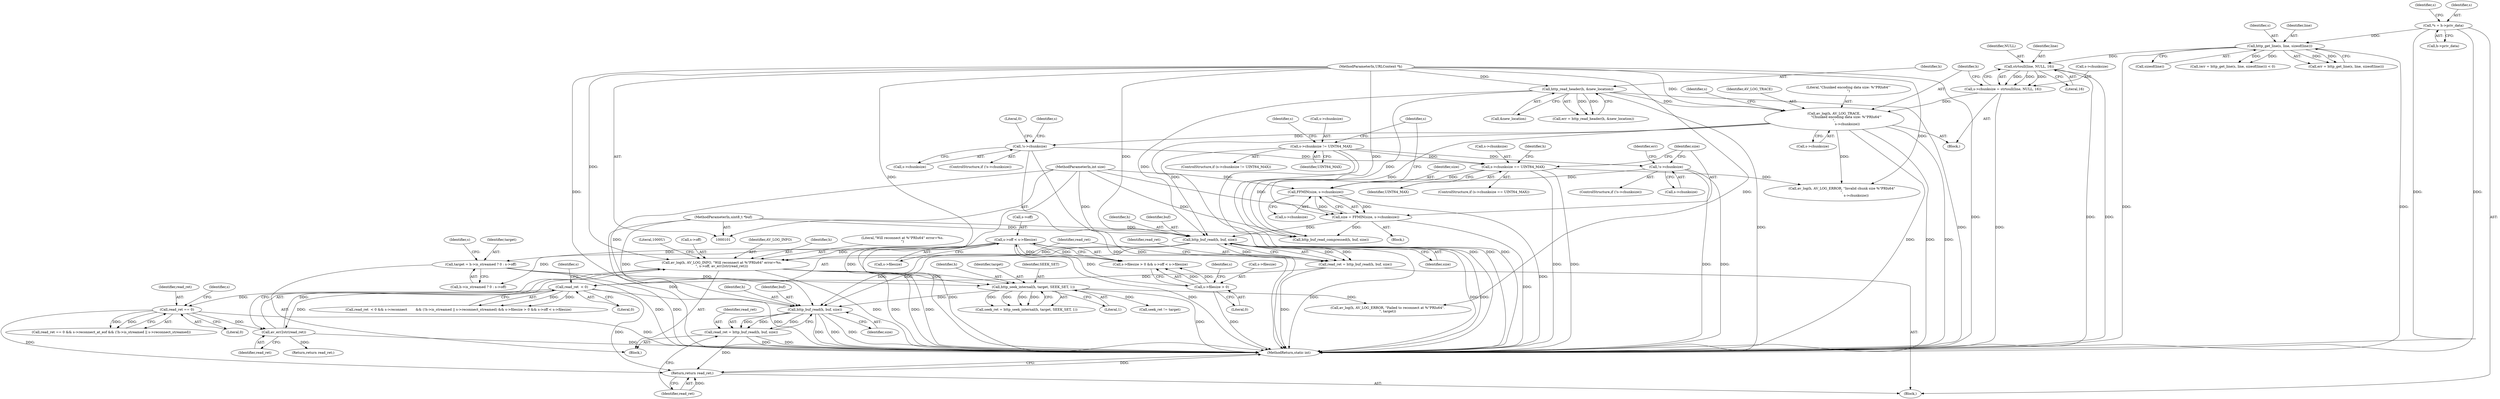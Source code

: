 digraph "0_FFmpeg_2a05c8f813de6f2278827734bf8102291e7484aa_4@API" {
"1000358" [label="(Call,http_buf_read(h, buf, size))"];
"1000339" [label="(Call,http_seek_internal(h, target, SEEK_SET, 1))"];
"1000309" [label="(Call,av_log(h, AV_LOG_INFO, \"Will reconnect at %\"PRIu64\" error=%s.\n\", s->off, av_err2str(read_ret)))"];
"1000234" [label="(Call,http_buf_read(h, buf, size))"];
"1000184" [label="(Call,av_log(h, AV_LOG_TRACE,\n                       \"Chunked encoding data size: %\"PRIu64\"'\n\",\n                         s->chunksize))"];
"1000135" [label="(Call,http_read_header(h, &new_location))"];
"1000102" [label="(MethodParameterIn,URLContext *h)"];
"1000176" [label="(Call,s->chunksize = strtoull(line, NULL, 16))"];
"1000180" [label="(Call,strtoull(line, NULL, 16))"];
"1000165" [label="(Call,http_get_line(s, line, sizeof(line)))"];
"1000107" [label="(Call,*s = h->priv_data)"];
"1000103" [label="(MethodParameterIn,uint8_t *buf)"];
"1000216" [label="(Call,size = FFMIN(size, s->chunksize))"];
"1000218" [label="(Call,FFMIN(size, s->chunksize))"];
"1000104" [label="(MethodParameterIn,int size)"];
"1000200" [label="(Call,s->chunksize == UINT64_MAX)"];
"1000192" [label="(Call,!s->chunksize)"];
"1000146" [label="(Call,s->chunksize != UINT64_MAX)"];
"1000153" [label="(Call,!s->chunksize)"];
"1000263" [label="(Call,s->off < s->filesize)"];
"1000258" [label="(Call,s->filesize > 0)"];
"1000316" [label="(Call,av_err2str(read_ret))"];
"1000241" [label="(Call,read_ret  < 0)"];
"1000232" [label="(Call,read_ret = http_buf_read(h, buf, size))"];
"1000271" [label="(Call,read_ret == 0)"];
"1000288" [label="(Call,target = h->is_streamed ? 0 : s->off)"];
"1000356" [label="(Call,read_ret = http_buf_read(h, buf, size))"];
"1000368" [label="(Return,return read_ret;)"];
"1000133" [label="(Call,err = http_read_header(h, &new_location))"];
"1000204" [label="(Identifier,UINT64_MAX)"];
"1000177" [label="(Call,s->chunksize)"];
"1000241" [label="(Call,read_ret  < 0)"];
"1000359" [label="(Identifier,h)"];
"1000137" [label="(Call,&new_location)"];
"1000264" [label="(Call,s->off)"];
"1000166" [label="(Identifier,s)"];
"1000257" [label="(Call,s->filesize > 0 && s->off < s->filesize)"];
"1000357" [label="(Identifier,read_ret)"];
"1000187" [label="(Literal,\"Chunked encoding data size: %\"PRIu64\"'\n\")"];
"1000272" [label="(Identifier,read_ret)"];
"1000369" [label="(Identifier,read_ret)"];
"1000183" [label="(Literal,16)"];
"1000201" [label="(Call,s->chunksize)"];
"1000233" [label="(Identifier,read_ret)"];
"1000301" [label="(Identifier,s)"];
"1000135" [label="(Call,http_read_header(h, &new_location))"];
"1000180" [label="(Call,strtoull(line, NULL, 16))"];
"1000312" [label="(Literal,\"Will reconnect at %\"PRIu64\" error=%s.\n\")"];
"1000109" [label="(Call,h->priv_data)"];
"1000225" [label="(Identifier,s)"];
"1000188" [label="(Call,s->chunksize)"];
"1000246" [label="(Identifier,s)"];
"1000181" [label="(Identifier,line)"];
"1000316" [label="(Call,av_err2str(read_ret))"];
"1000270" [label="(Call,read_ret == 0 && s->reconnect_at_eof && (!h->is_streamed || s->reconnect_streamed))"];
"1000339" [label="(Call,http_seek_internal(h, target, SEEK_SET, 1))"];
"1000185" [label="(Identifier,h)"];
"1000199" [label="(ControlStructure,if (s->chunksize == UINT64_MAX))"];
"1000165" [label="(Call,http_get_line(s, line, sizeof(line)))"];
"1000361" [label="(Identifier,size)"];
"1000258" [label="(Call,s->filesize > 0)"];
"1000194" [label="(Identifier,s)"];
"1000265" [label="(Identifier,s)"];
"1000168" [label="(Call,sizeof(line))"];
"1000286" [label="(Block,)"];
"1000152" [label="(ControlStructure,if (!s->chunksize))"];
"1000119" [label="(Identifier,s)"];
"1000191" [label="(ControlStructure,if (!s->chunksize))"];
"1000105" [label="(Block,)"];
"1000162" [label="(Call,(err = http_get_line(s, line, sizeof(line))) < 0)"];
"1000217" [label="(Identifier,size)"];
"1000157" [label="(Block,)"];
"1000341" [label="(Identifier,target)"];
"1000345" [label="(Call,seek_ret != target)"];
"1000259" [label="(Call,s->filesize)"];
"1000107" [label="(Call,*s = h->priv_data)"];
"1000235" [label="(Identifier,h)"];
"1000242" [label="(Identifier,read_ret)"];
"1000228" [label="(Call,http_buf_read_compressed(h, buf, size))"];
"1000102" [label="(MethodParameterIn,URLContext *h)"];
"1000153" [label="(Call,!s->chunksize)"];
"1000232" [label="(Call,read_ret = http_buf_read(h, buf, size))"];
"1000154" [label="(Call,s->chunksize)"];
"1000216" [label="(Call,size = FFMIN(size, s->chunksize))"];
"1000104" [label="(MethodParameterIn,int size)"];
"1000151" [label="(Block,)"];
"1000263" [label="(Call,s->off < s->filesize)"];
"1000267" [label="(Call,s->filesize)"];
"1000200" [label="(Call,s->chunksize == UINT64_MAX)"];
"1000186" [label="(Identifier,AV_LOG_TRACE)"];
"1000184" [label="(Call,av_log(h, AV_LOG_TRACE,\n                       \"Chunked encoding data size: %\"PRIu64\"'\n\",\n                         s->chunksize))"];
"1000309" [label="(Call,av_log(h, AV_LOG_INFO, \"Will reconnect at %\"PRIu64\" error=%s.\n\", s->off, av_err2str(read_ret)))"];
"1000343" [label="(Literal,1)"];
"1000342" [label="(Identifier,SEEK_SET)"];
"1000155" [label="(Identifier,s)"];
"1000337" [label="(Call,seek_ret = http_seek_internal(h, target, SEEK_SET, 1))"];
"1000240" [label="(Call,read_ret  < 0 && s->reconnect        && (!h->is_streamed || s->reconnect_streamed) && s->filesize > 0 && s->off < s->filesize)"];
"1000234" [label="(Call,http_buf_read(h, buf, size))"];
"1000108" [label="(Identifier,s)"];
"1000197" [label="(Literal,0)"];
"1000176" [label="(Call,s->chunksize = strtoull(line, NULL, 16))"];
"1000146" [label="(Call,s->chunksize != UINT64_MAX)"];
"1000290" [label="(Call,h->is_streamed ? 0 : s->off)"];
"1000349" [label="(Call,av_log(h, AV_LOG_ERROR, \"Failed to reconnect at %\"PRIu64\".\n\", target))"];
"1000163" [label="(Call,err = http_get_line(s, line, sizeof(line)))"];
"1000271" [label="(Call,read_ret == 0)"];
"1000147" [label="(Call,s->chunksize)"];
"1000193" [label="(Call,s->chunksize)"];
"1000207" [label="(Identifier,h)"];
"1000276" [label="(Identifier,s)"];
"1000320" [label="(Literal,1000U)"];
"1000262" [label="(Literal,0)"];
"1000288" [label="(Call,target = h->is_streamed ? 0 : s->off)"];
"1000192" [label="(Call,!s->chunksize)"];
"1000289" [label="(Identifier,target)"];
"1000220" [label="(Call,s->chunksize)"];
"1000150" [label="(Identifier,UINT64_MAX)"];
"1000313" [label="(Call,s->off)"];
"1000218" [label="(Call,FFMIN(size, s->chunksize))"];
"1000368" [label="(Return,return read_ret;)"];
"1000354" [label="(Return,return read_ret;)"];
"1000182" [label="(Identifier,NULL)"];
"1000164" [label="(Identifier,err)"];
"1000219" [label="(Identifier,size)"];
"1000145" [label="(ControlStructure,if (s->chunksize != UINT64_MAX))"];
"1000311" [label="(Identifier,AV_LOG_INFO)"];
"1000236" [label="(Identifier,buf)"];
"1000370" [label="(MethodReturn,static int)"];
"1000103" [label="(MethodParameterIn,uint8_t *buf)"];
"1000273" [label="(Literal,0)"];
"1000356" [label="(Call,read_ret = http_buf_read(h, buf, size))"];
"1000358" [label="(Call,http_buf_read(h, buf, size))"];
"1000237" [label="(Identifier,size)"];
"1000206" [label="(Call,av_log(h, AV_LOG_ERROR, \"Invalid chunk size %\"PRIu64\"\n\",\n                           s->chunksize))"];
"1000243" [label="(Literal,0)"];
"1000340" [label="(Identifier,h)"];
"1000360" [label="(Identifier,buf)"];
"1000317" [label="(Identifier,read_ret)"];
"1000202" [label="(Identifier,s)"];
"1000167" [label="(Identifier,line)"];
"1000310" [label="(Identifier,h)"];
"1000136" [label="(Identifier,h)"];
"1000358" -> "1000356"  [label="AST: "];
"1000358" -> "1000361"  [label="CFG: "];
"1000359" -> "1000358"  [label="AST: "];
"1000360" -> "1000358"  [label="AST: "];
"1000361" -> "1000358"  [label="AST: "];
"1000356" -> "1000358"  [label="CFG: "];
"1000358" -> "1000370"  [label="DDG: "];
"1000358" -> "1000370"  [label="DDG: "];
"1000358" -> "1000370"  [label="DDG: "];
"1000358" -> "1000356"  [label="DDG: "];
"1000358" -> "1000356"  [label="DDG: "];
"1000358" -> "1000356"  [label="DDG: "];
"1000339" -> "1000358"  [label="DDG: "];
"1000102" -> "1000358"  [label="DDG: "];
"1000234" -> "1000358"  [label="DDG: "];
"1000234" -> "1000358"  [label="DDG: "];
"1000103" -> "1000358"  [label="DDG: "];
"1000104" -> "1000358"  [label="DDG: "];
"1000339" -> "1000337"  [label="AST: "];
"1000339" -> "1000343"  [label="CFG: "];
"1000340" -> "1000339"  [label="AST: "];
"1000341" -> "1000339"  [label="AST: "];
"1000342" -> "1000339"  [label="AST: "];
"1000343" -> "1000339"  [label="AST: "];
"1000337" -> "1000339"  [label="CFG: "];
"1000339" -> "1000370"  [label="DDG: "];
"1000339" -> "1000337"  [label="DDG: "];
"1000339" -> "1000337"  [label="DDG: "];
"1000339" -> "1000337"  [label="DDG: "];
"1000339" -> "1000337"  [label="DDG: "];
"1000309" -> "1000339"  [label="DDG: "];
"1000102" -> "1000339"  [label="DDG: "];
"1000288" -> "1000339"  [label="DDG: "];
"1000339" -> "1000345"  [label="DDG: "];
"1000339" -> "1000349"  [label="DDG: "];
"1000309" -> "1000286"  [label="AST: "];
"1000309" -> "1000316"  [label="CFG: "];
"1000310" -> "1000309"  [label="AST: "];
"1000311" -> "1000309"  [label="AST: "];
"1000312" -> "1000309"  [label="AST: "];
"1000313" -> "1000309"  [label="AST: "];
"1000316" -> "1000309"  [label="AST: "];
"1000320" -> "1000309"  [label="CFG: "];
"1000309" -> "1000370"  [label="DDG: "];
"1000309" -> "1000370"  [label="DDG: "];
"1000309" -> "1000370"  [label="DDG: "];
"1000309" -> "1000370"  [label="DDG: "];
"1000234" -> "1000309"  [label="DDG: "];
"1000102" -> "1000309"  [label="DDG: "];
"1000263" -> "1000309"  [label="DDG: "];
"1000316" -> "1000309"  [label="DDG: "];
"1000234" -> "1000232"  [label="AST: "];
"1000234" -> "1000237"  [label="CFG: "];
"1000235" -> "1000234"  [label="AST: "];
"1000236" -> "1000234"  [label="AST: "];
"1000237" -> "1000234"  [label="AST: "];
"1000232" -> "1000234"  [label="CFG: "];
"1000234" -> "1000370"  [label="DDG: "];
"1000234" -> "1000370"  [label="DDG: "];
"1000234" -> "1000370"  [label="DDG: "];
"1000234" -> "1000232"  [label="DDG: "];
"1000234" -> "1000232"  [label="DDG: "];
"1000234" -> "1000232"  [label="DDG: "];
"1000184" -> "1000234"  [label="DDG: "];
"1000135" -> "1000234"  [label="DDG: "];
"1000102" -> "1000234"  [label="DDG: "];
"1000103" -> "1000234"  [label="DDG: "];
"1000216" -> "1000234"  [label="DDG: "];
"1000104" -> "1000234"  [label="DDG: "];
"1000184" -> "1000157"  [label="AST: "];
"1000184" -> "1000188"  [label="CFG: "];
"1000185" -> "1000184"  [label="AST: "];
"1000186" -> "1000184"  [label="AST: "];
"1000187" -> "1000184"  [label="AST: "];
"1000188" -> "1000184"  [label="AST: "];
"1000194" -> "1000184"  [label="CFG: "];
"1000184" -> "1000370"  [label="DDG: "];
"1000184" -> "1000370"  [label="DDG: "];
"1000184" -> "1000370"  [label="DDG: "];
"1000135" -> "1000184"  [label="DDG: "];
"1000102" -> "1000184"  [label="DDG: "];
"1000176" -> "1000184"  [label="DDG: "];
"1000184" -> "1000192"  [label="DDG: "];
"1000184" -> "1000206"  [label="DDG: "];
"1000184" -> "1000228"  [label="DDG: "];
"1000135" -> "1000133"  [label="AST: "];
"1000135" -> "1000137"  [label="CFG: "];
"1000136" -> "1000135"  [label="AST: "];
"1000137" -> "1000135"  [label="AST: "];
"1000133" -> "1000135"  [label="CFG: "];
"1000135" -> "1000370"  [label="DDG: "];
"1000135" -> "1000370"  [label="DDG: "];
"1000135" -> "1000133"  [label="DDG: "];
"1000135" -> "1000133"  [label="DDG: "];
"1000102" -> "1000135"  [label="DDG: "];
"1000135" -> "1000228"  [label="DDG: "];
"1000102" -> "1000101"  [label="AST: "];
"1000102" -> "1000370"  [label="DDG: "];
"1000102" -> "1000206"  [label="DDG: "];
"1000102" -> "1000228"  [label="DDG: "];
"1000102" -> "1000349"  [label="DDG: "];
"1000176" -> "1000157"  [label="AST: "];
"1000176" -> "1000180"  [label="CFG: "];
"1000177" -> "1000176"  [label="AST: "];
"1000180" -> "1000176"  [label="AST: "];
"1000185" -> "1000176"  [label="CFG: "];
"1000176" -> "1000370"  [label="DDG: "];
"1000180" -> "1000176"  [label="DDG: "];
"1000180" -> "1000176"  [label="DDG: "];
"1000180" -> "1000176"  [label="DDG: "];
"1000180" -> "1000183"  [label="CFG: "];
"1000181" -> "1000180"  [label="AST: "];
"1000182" -> "1000180"  [label="AST: "];
"1000183" -> "1000180"  [label="AST: "];
"1000180" -> "1000370"  [label="DDG: "];
"1000180" -> "1000370"  [label="DDG: "];
"1000165" -> "1000180"  [label="DDG: "];
"1000165" -> "1000163"  [label="AST: "];
"1000165" -> "1000168"  [label="CFG: "];
"1000166" -> "1000165"  [label="AST: "];
"1000167" -> "1000165"  [label="AST: "];
"1000168" -> "1000165"  [label="AST: "];
"1000163" -> "1000165"  [label="CFG: "];
"1000165" -> "1000370"  [label="DDG: "];
"1000165" -> "1000370"  [label="DDG: "];
"1000165" -> "1000162"  [label="DDG: "];
"1000165" -> "1000162"  [label="DDG: "];
"1000165" -> "1000163"  [label="DDG: "];
"1000165" -> "1000163"  [label="DDG: "];
"1000107" -> "1000165"  [label="DDG: "];
"1000107" -> "1000105"  [label="AST: "];
"1000107" -> "1000109"  [label="CFG: "];
"1000108" -> "1000107"  [label="AST: "];
"1000109" -> "1000107"  [label="AST: "];
"1000119" -> "1000107"  [label="CFG: "];
"1000107" -> "1000370"  [label="DDG: "];
"1000107" -> "1000370"  [label="DDG: "];
"1000103" -> "1000101"  [label="AST: "];
"1000103" -> "1000370"  [label="DDG: "];
"1000103" -> "1000228"  [label="DDG: "];
"1000216" -> "1000151"  [label="AST: "];
"1000216" -> "1000218"  [label="CFG: "];
"1000217" -> "1000216"  [label="AST: "];
"1000218" -> "1000216"  [label="AST: "];
"1000225" -> "1000216"  [label="CFG: "];
"1000216" -> "1000370"  [label="DDG: "];
"1000218" -> "1000216"  [label="DDG: "];
"1000218" -> "1000216"  [label="DDG: "];
"1000104" -> "1000216"  [label="DDG: "];
"1000216" -> "1000228"  [label="DDG: "];
"1000218" -> "1000220"  [label="CFG: "];
"1000219" -> "1000218"  [label="AST: "];
"1000220" -> "1000218"  [label="AST: "];
"1000218" -> "1000370"  [label="DDG: "];
"1000104" -> "1000218"  [label="DDG: "];
"1000200" -> "1000218"  [label="DDG: "];
"1000153" -> "1000218"  [label="DDG: "];
"1000104" -> "1000101"  [label="AST: "];
"1000104" -> "1000370"  [label="DDG: "];
"1000104" -> "1000228"  [label="DDG: "];
"1000200" -> "1000199"  [label="AST: "];
"1000200" -> "1000204"  [label="CFG: "];
"1000201" -> "1000200"  [label="AST: "];
"1000204" -> "1000200"  [label="AST: "];
"1000207" -> "1000200"  [label="CFG: "];
"1000217" -> "1000200"  [label="CFG: "];
"1000200" -> "1000370"  [label="DDG: "];
"1000200" -> "1000370"  [label="DDG: "];
"1000192" -> "1000200"  [label="DDG: "];
"1000146" -> "1000200"  [label="DDG: "];
"1000200" -> "1000206"  [label="DDG: "];
"1000192" -> "1000191"  [label="AST: "];
"1000192" -> "1000193"  [label="CFG: "];
"1000193" -> "1000192"  [label="AST: "];
"1000197" -> "1000192"  [label="CFG: "];
"1000202" -> "1000192"  [label="CFG: "];
"1000192" -> "1000370"  [label="DDG: "];
"1000192" -> "1000370"  [label="DDG: "];
"1000146" -> "1000145"  [label="AST: "];
"1000146" -> "1000150"  [label="CFG: "];
"1000147" -> "1000146"  [label="AST: "];
"1000150" -> "1000146"  [label="AST: "];
"1000155" -> "1000146"  [label="CFG: "];
"1000225" -> "1000146"  [label="CFG: "];
"1000146" -> "1000370"  [label="DDG: "];
"1000146" -> "1000370"  [label="DDG: "];
"1000146" -> "1000370"  [label="DDG: "];
"1000146" -> "1000153"  [label="DDG: "];
"1000153" -> "1000152"  [label="AST: "];
"1000153" -> "1000154"  [label="CFG: "];
"1000154" -> "1000153"  [label="AST: "];
"1000164" -> "1000153"  [label="CFG: "];
"1000217" -> "1000153"  [label="CFG: "];
"1000153" -> "1000370"  [label="DDG: "];
"1000153" -> "1000370"  [label="DDG: "];
"1000263" -> "1000257"  [label="AST: "];
"1000263" -> "1000267"  [label="CFG: "];
"1000264" -> "1000263"  [label="AST: "];
"1000267" -> "1000263"  [label="AST: "];
"1000257" -> "1000263"  [label="CFG: "];
"1000263" -> "1000370"  [label="DDG: "];
"1000263" -> "1000370"  [label="DDG: "];
"1000263" -> "1000257"  [label="DDG: "];
"1000263" -> "1000257"  [label="DDG: "];
"1000258" -> "1000263"  [label="DDG: "];
"1000263" -> "1000288"  [label="DDG: "];
"1000263" -> "1000290"  [label="DDG: "];
"1000258" -> "1000257"  [label="AST: "];
"1000258" -> "1000262"  [label="CFG: "];
"1000259" -> "1000258"  [label="AST: "];
"1000262" -> "1000258"  [label="AST: "];
"1000265" -> "1000258"  [label="CFG: "];
"1000257" -> "1000258"  [label="CFG: "];
"1000258" -> "1000370"  [label="DDG: "];
"1000258" -> "1000257"  [label="DDG: "];
"1000258" -> "1000257"  [label="DDG: "];
"1000316" -> "1000317"  [label="CFG: "];
"1000317" -> "1000316"  [label="AST: "];
"1000316" -> "1000370"  [label="DDG: "];
"1000241" -> "1000316"  [label="DDG: "];
"1000271" -> "1000316"  [label="DDG: "];
"1000316" -> "1000354"  [label="DDG: "];
"1000241" -> "1000240"  [label="AST: "];
"1000241" -> "1000243"  [label="CFG: "];
"1000242" -> "1000241"  [label="AST: "];
"1000243" -> "1000241"  [label="AST: "];
"1000246" -> "1000241"  [label="CFG: "];
"1000240" -> "1000241"  [label="CFG: "];
"1000241" -> "1000370"  [label="DDG: "];
"1000241" -> "1000240"  [label="DDG: "];
"1000241" -> "1000240"  [label="DDG: "];
"1000232" -> "1000241"  [label="DDG: "];
"1000241" -> "1000271"  [label="DDG: "];
"1000241" -> "1000368"  [label="DDG: "];
"1000232" -> "1000105"  [label="AST: "];
"1000233" -> "1000232"  [label="AST: "];
"1000242" -> "1000232"  [label="CFG: "];
"1000232" -> "1000370"  [label="DDG: "];
"1000271" -> "1000270"  [label="AST: "];
"1000271" -> "1000273"  [label="CFG: "];
"1000272" -> "1000271"  [label="AST: "];
"1000273" -> "1000271"  [label="AST: "];
"1000276" -> "1000271"  [label="CFG: "];
"1000270" -> "1000271"  [label="CFG: "];
"1000271" -> "1000370"  [label="DDG: "];
"1000271" -> "1000270"  [label="DDG: "];
"1000271" -> "1000270"  [label="DDG: "];
"1000271" -> "1000368"  [label="DDG: "];
"1000288" -> "1000286"  [label="AST: "];
"1000288" -> "1000290"  [label="CFG: "];
"1000289" -> "1000288"  [label="AST: "];
"1000290" -> "1000288"  [label="AST: "];
"1000301" -> "1000288"  [label="CFG: "];
"1000288" -> "1000370"  [label="DDG: "];
"1000288" -> "1000370"  [label="DDG: "];
"1000356" -> "1000286"  [label="AST: "];
"1000357" -> "1000356"  [label="AST: "];
"1000369" -> "1000356"  [label="CFG: "];
"1000356" -> "1000370"  [label="DDG: "];
"1000356" -> "1000370"  [label="DDG: "];
"1000356" -> "1000368"  [label="DDG: "];
"1000368" -> "1000105"  [label="AST: "];
"1000368" -> "1000369"  [label="CFG: "];
"1000369" -> "1000368"  [label="AST: "];
"1000370" -> "1000368"  [label="CFG: "];
"1000368" -> "1000370"  [label="DDG: "];
"1000369" -> "1000368"  [label="DDG: "];
}
